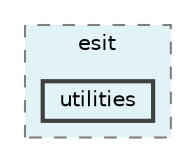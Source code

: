 digraph "src/main/java/es/ull/esit/utilities"
{
 // LATEX_PDF_SIZE
  bgcolor="transparent";
  edge [fontname=Helvetica,fontsize=10,labelfontname=Helvetica,labelfontsize=10];
  node [fontname=Helvetica,fontsize=10,shape=box,height=0.2,width=0.4];
  compound=true
  subgraph clusterdir_ff138097d92aca141cd969d7c10ce4fe {
    graph [ bgcolor="#e1f3f6", pencolor="grey50", label="esit", fontname=Helvetica,fontsize=10 style="filled,dashed", URL="dir_ff138097d92aca141cd969d7c10ce4fe.html",tooltip=""]
  dir_5612c464522cebfe44601dfa3f1684ce [label="utilities", fillcolor="#e1f3f6", color="grey25", style="filled,bold", URL="dir_5612c464522cebfe44601dfa3f1684ce.html",tooltip=""];
  }
}
